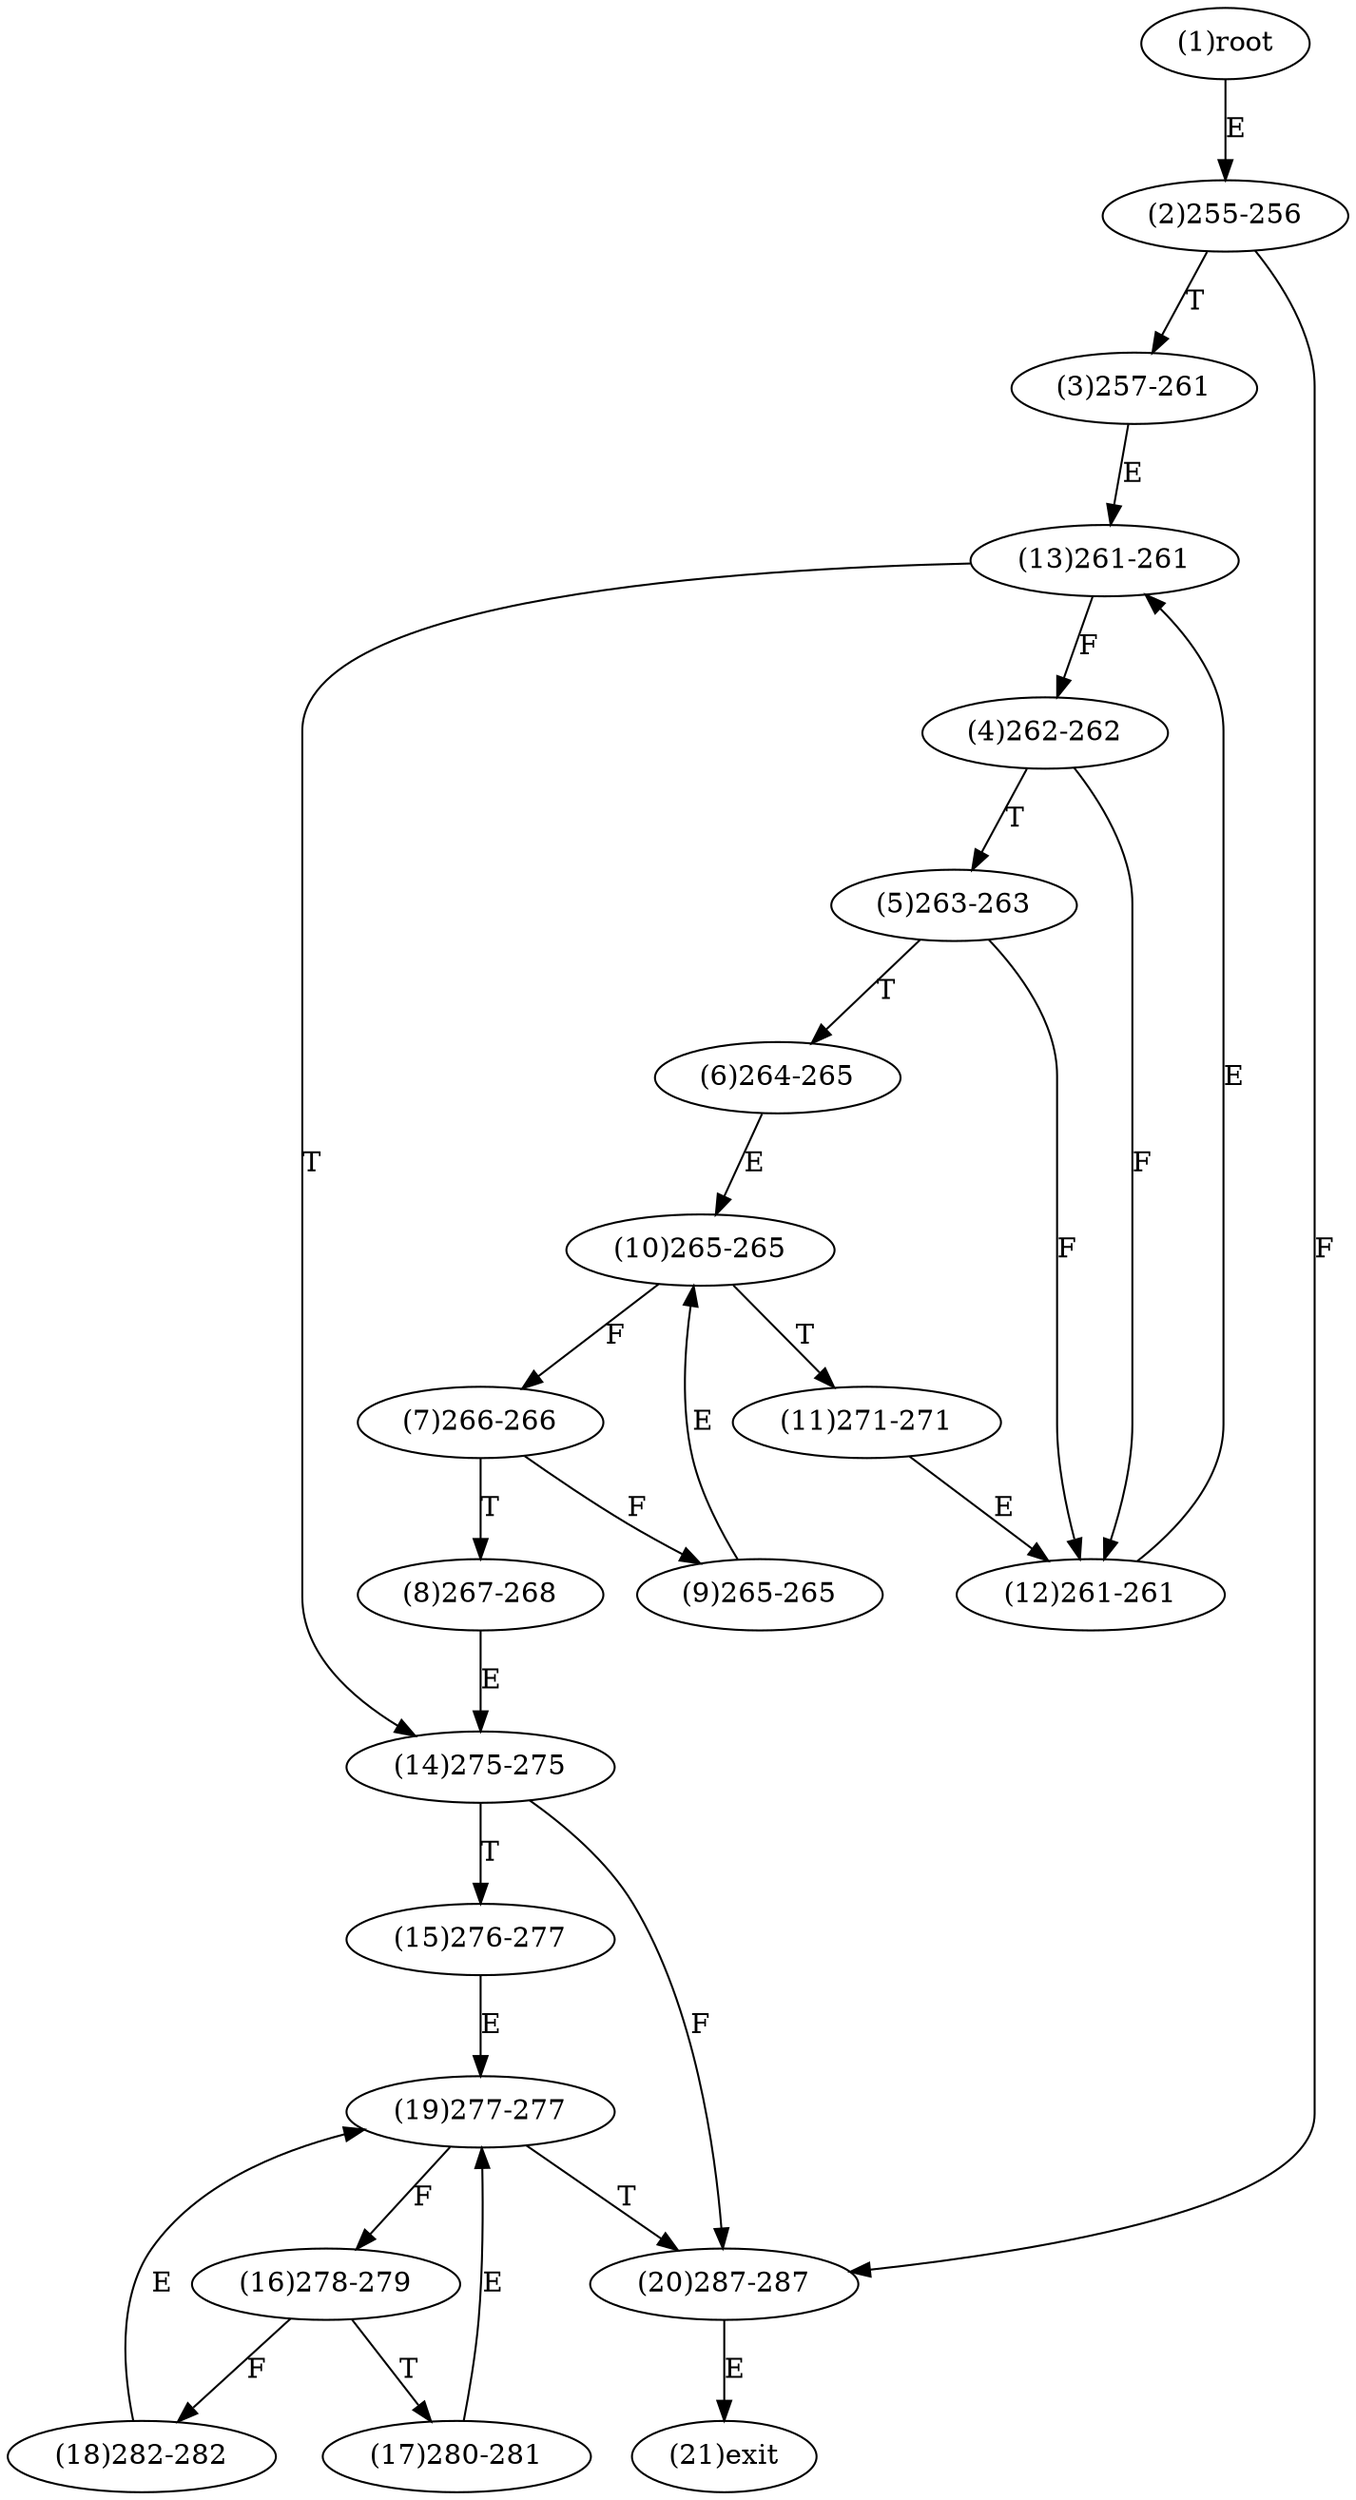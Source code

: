 digraph "" { 
1[ label="(1)root"];
2[ label="(2)255-256"];
3[ label="(3)257-261"];
4[ label="(4)262-262"];
5[ label="(5)263-263"];
6[ label="(6)264-265"];
7[ label="(7)266-266"];
8[ label="(8)267-268"];
9[ label="(9)265-265"];
10[ label="(10)265-265"];
11[ label="(11)271-271"];
12[ label="(12)261-261"];
13[ label="(13)261-261"];
14[ label="(14)275-275"];
15[ label="(15)276-277"];
17[ label="(17)280-281"];
16[ label="(16)278-279"];
19[ label="(19)277-277"];
18[ label="(18)282-282"];
21[ label="(21)exit"];
20[ label="(20)287-287"];
1->2[ label="E"];
2->20[ label="F"];
2->3[ label="T"];
3->13[ label="E"];
4->12[ label="F"];
4->5[ label="T"];
5->12[ label="F"];
5->6[ label="T"];
6->10[ label="E"];
7->9[ label="F"];
7->8[ label="T"];
8->14[ label="E"];
9->10[ label="E"];
10->7[ label="F"];
10->11[ label="T"];
11->12[ label="E"];
12->13[ label="E"];
13->4[ label="F"];
13->14[ label="T"];
14->20[ label="F"];
14->15[ label="T"];
15->19[ label="E"];
16->18[ label="F"];
16->17[ label="T"];
17->19[ label="E"];
18->19[ label="E"];
19->16[ label="F"];
19->20[ label="T"];
20->21[ label="E"];
}